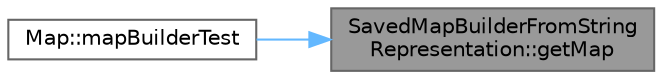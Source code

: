 digraph "SavedMapBuilderFromStringRepresentation::getMap"
{
 // LATEX_PDF_SIZE
  bgcolor="transparent";
  edge [fontname=Helvetica,fontsize=10,labelfontname=Helvetica,labelfontsize=10];
  node [fontname=Helvetica,fontsize=10,shape=box,height=0.2,width=0.4];
  rankdir="RL";
  Node1 [id="Node000001",label="SavedMapBuilderFromString\lRepresentation::getMap",height=0.2,width=0.4,color="gray40", fillcolor="grey60", style="filled", fontcolor="black",tooltip="Gets the map that was built."];
  Node1 -> Node2 [id="edge2_Node000001_Node000002",dir="back",color="steelblue1",style="solid",tooltip=" "];
  Node2 [id="Node000002",label="Map::mapBuilderTest",height=0.2,width=0.4,color="grey40", fillcolor="white", style="filled",URL="$class_map.html#a10a4e88c5ec44666672e1d6ff934ccbe",tooltip="Test function for the map builder."];
}
